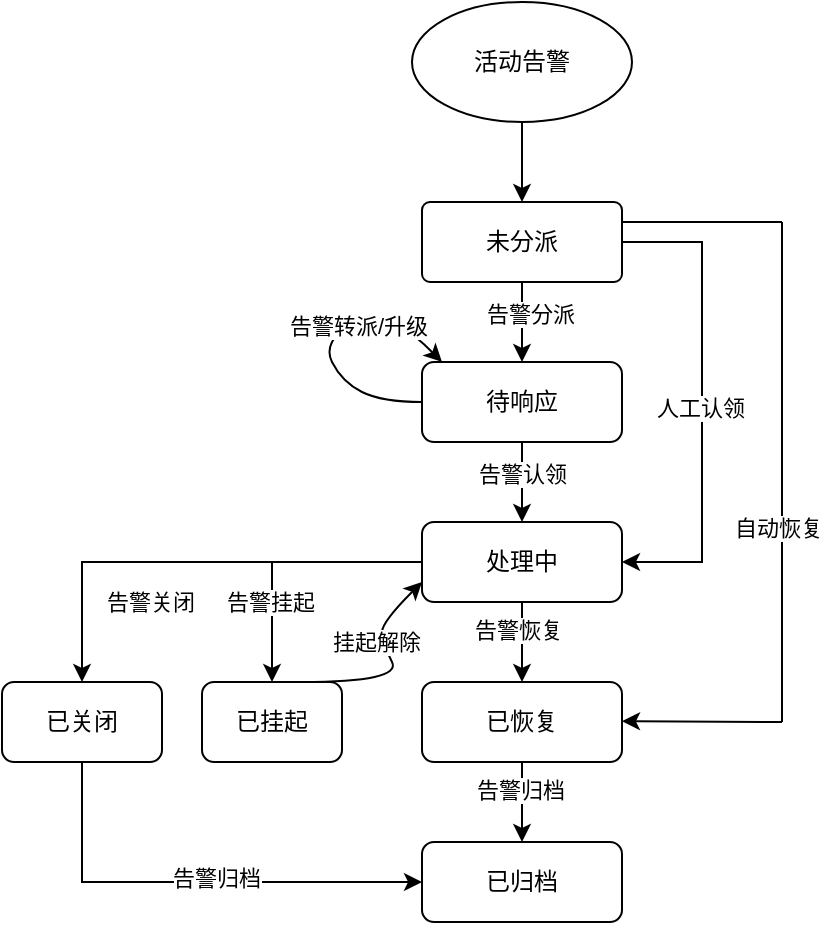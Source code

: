 <mxfile version="24.2.1" type="github">
  <diagram name="第 1 页" id="F7tv5th9oDEds87pdlls">
    <mxGraphModel dx="867" dy="505" grid="1" gridSize="10" guides="1" tooltips="1" connect="1" arrows="1" fold="1" page="1" pageScale="1" pageWidth="1169" pageHeight="1654" math="0" shadow="0">
      <root>
        <mxCell id="0" />
        <mxCell id="1" parent="0" />
        <mxCell id="p-WHjfo-FLwnzaZ-aeNB-7" value="" style="edgeStyle=orthogonalEdgeStyle;rounded=0;orthogonalLoop=1;jettySize=auto;html=1;" parent="1" source="p-WHjfo-FLwnzaZ-aeNB-1" target="p-WHjfo-FLwnzaZ-aeNB-2" edge="1">
          <mxGeometry relative="1" as="geometry" />
        </mxCell>
        <mxCell id="p-WHjfo-FLwnzaZ-aeNB-1" value="活动告警" style="ellipse;whiteSpace=wrap;html=1;" parent="1" vertex="1">
          <mxGeometry x="305" y="100" width="110" height="60" as="geometry" />
        </mxCell>
        <mxCell id="p-WHjfo-FLwnzaZ-aeNB-8" value="" style="edgeStyle=orthogonalEdgeStyle;rounded=0;orthogonalLoop=1;jettySize=auto;html=1;" parent="1" source="p-WHjfo-FLwnzaZ-aeNB-2" target="p-WHjfo-FLwnzaZ-aeNB-3" edge="1">
          <mxGeometry relative="1" as="geometry" />
        </mxCell>
        <mxCell id="p-WHjfo-FLwnzaZ-aeNB-12" value="告警分派" style="edgeLabel;html=1;align=center;verticalAlign=middle;resizable=0;points=[];" parent="p-WHjfo-FLwnzaZ-aeNB-8" vertex="1" connectable="0">
          <mxGeometry x="-0.2" y="4" relative="1" as="geometry">
            <mxPoint as="offset" />
          </mxGeometry>
        </mxCell>
        <mxCell id="p-WHjfo-FLwnzaZ-aeNB-23" style="edgeStyle=orthogonalEdgeStyle;rounded=0;orthogonalLoop=1;jettySize=auto;html=1;entryX=1;entryY=0.5;entryDx=0;entryDy=0;" parent="1" source="p-WHjfo-FLwnzaZ-aeNB-2" target="p-WHjfo-FLwnzaZ-aeNB-4" edge="1">
          <mxGeometry relative="1" as="geometry">
            <Array as="points">
              <mxPoint x="450" y="220" />
              <mxPoint x="450" y="380" />
            </Array>
          </mxGeometry>
        </mxCell>
        <mxCell id="p-WHjfo-FLwnzaZ-aeNB-24" value="人工认领" style="edgeLabel;html=1;align=center;verticalAlign=middle;resizable=0;points=[];" parent="p-WHjfo-FLwnzaZ-aeNB-23" vertex="1" connectable="0">
          <mxGeometry x="0.02" y="-1" relative="1" as="geometry">
            <mxPoint as="offset" />
          </mxGeometry>
        </mxCell>
        <mxCell id="p-WHjfo-FLwnzaZ-aeNB-2" value="未分派" style="rounded=1;whiteSpace=wrap;html=1;arcSize=10;" parent="1" vertex="1">
          <mxGeometry x="310" y="200" width="100" height="40" as="geometry" />
        </mxCell>
        <mxCell id="p-WHjfo-FLwnzaZ-aeNB-9" value="" style="edgeStyle=orthogonalEdgeStyle;rounded=0;orthogonalLoop=1;jettySize=auto;html=1;" parent="1" source="p-WHjfo-FLwnzaZ-aeNB-3" target="p-WHjfo-FLwnzaZ-aeNB-4" edge="1">
          <mxGeometry relative="1" as="geometry" />
        </mxCell>
        <mxCell id="p-WHjfo-FLwnzaZ-aeNB-13" value="告警认领" style="edgeLabel;html=1;align=center;verticalAlign=middle;resizable=0;points=[];" parent="p-WHjfo-FLwnzaZ-aeNB-9" vertex="1" connectable="0">
          <mxGeometry x="-0.2" relative="1" as="geometry">
            <mxPoint as="offset" />
          </mxGeometry>
        </mxCell>
        <mxCell id="p-WHjfo-FLwnzaZ-aeNB-3" value="待响应" style="rounded=1;whiteSpace=wrap;html=1;" parent="1" vertex="1">
          <mxGeometry x="310" y="280" width="100" height="40" as="geometry" />
        </mxCell>
        <mxCell id="p-WHjfo-FLwnzaZ-aeNB-10" value="" style="edgeStyle=orthogonalEdgeStyle;rounded=0;orthogonalLoop=1;jettySize=auto;html=1;" parent="1" source="p-WHjfo-FLwnzaZ-aeNB-4" target="p-WHjfo-FLwnzaZ-aeNB-5" edge="1">
          <mxGeometry relative="1" as="geometry" />
        </mxCell>
        <mxCell id="p-WHjfo-FLwnzaZ-aeNB-14" value="告警恢复" style="edgeLabel;html=1;align=center;verticalAlign=middle;resizable=0;points=[];" parent="p-WHjfo-FLwnzaZ-aeNB-10" vertex="1" connectable="0">
          <mxGeometry x="-0.3" y="-2" relative="1" as="geometry">
            <mxPoint as="offset" />
          </mxGeometry>
        </mxCell>
        <mxCell id="p-WHjfo-FLwnzaZ-aeNB-17" style="edgeStyle=orthogonalEdgeStyle;rounded=0;orthogonalLoop=1;jettySize=auto;html=1;" parent="1" source="p-WHjfo-FLwnzaZ-aeNB-4" target="p-WHjfo-FLwnzaZ-aeNB-16" edge="1">
          <mxGeometry relative="1" as="geometry" />
        </mxCell>
        <mxCell id="p-WHjfo-FLwnzaZ-aeNB-18" value="告警关闭" style="edgeLabel;html=1;align=center;verticalAlign=middle;resizable=0;points=[];" parent="p-WHjfo-FLwnzaZ-aeNB-17" vertex="1" connectable="0">
          <mxGeometry x="-0.2" y="-2" relative="1" as="geometry">
            <mxPoint x="-44" y="22" as="offset" />
          </mxGeometry>
        </mxCell>
        <mxCell id="p-WHjfo-FLwnzaZ-aeNB-4" value="处理中" style="rounded=1;whiteSpace=wrap;html=1;" parent="1" vertex="1">
          <mxGeometry x="310" y="360" width="100" height="40" as="geometry" />
        </mxCell>
        <mxCell id="p-WHjfo-FLwnzaZ-aeNB-11" value="" style="edgeStyle=orthogonalEdgeStyle;rounded=0;orthogonalLoop=1;jettySize=auto;html=1;" parent="1" source="p-WHjfo-FLwnzaZ-aeNB-5" target="p-WHjfo-FLwnzaZ-aeNB-6" edge="1">
          <mxGeometry relative="1" as="geometry" />
        </mxCell>
        <mxCell id="p-WHjfo-FLwnzaZ-aeNB-15" value="告警归档" style="edgeLabel;html=1;align=center;verticalAlign=middle;resizable=0;points=[];" parent="p-WHjfo-FLwnzaZ-aeNB-11" vertex="1" connectable="0">
          <mxGeometry x="-0.3" y="-1" relative="1" as="geometry">
            <mxPoint as="offset" />
          </mxGeometry>
        </mxCell>
        <mxCell id="p-WHjfo-FLwnzaZ-aeNB-5" value="已恢复" style="rounded=1;whiteSpace=wrap;html=1;" parent="1" vertex="1">
          <mxGeometry x="310" y="440" width="100" height="40" as="geometry" />
        </mxCell>
        <mxCell id="p-WHjfo-FLwnzaZ-aeNB-6" value="已归档" style="rounded=1;whiteSpace=wrap;html=1;" parent="1" vertex="1">
          <mxGeometry x="310" y="520" width="100" height="40" as="geometry" />
        </mxCell>
        <mxCell id="p-WHjfo-FLwnzaZ-aeNB-19" style="edgeStyle=orthogonalEdgeStyle;rounded=0;orthogonalLoop=1;jettySize=auto;html=1;entryX=0;entryY=0.5;entryDx=0;entryDy=0;" parent="1" source="p-WHjfo-FLwnzaZ-aeNB-16" target="p-WHjfo-FLwnzaZ-aeNB-6" edge="1">
          <mxGeometry relative="1" as="geometry">
            <Array as="points">
              <mxPoint x="140" y="540" />
            </Array>
          </mxGeometry>
        </mxCell>
        <mxCell id="p-WHjfo-FLwnzaZ-aeNB-20" value="告警归档" style="edgeLabel;html=1;align=center;verticalAlign=middle;resizable=0;points=[];" parent="p-WHjfo-FLwnzaZ-aeNB-19" vertex="1" connectable="0">
          <mxGeometry x="0.106" y="2" relative="1" as="geometry">
            <mxPoint as="offset" />
          </mxGeometry>
        </mxCell>
        <mxCell id="p-WHjfo-FLwnzaZ-aeNB-16" value="已关闭" style="rounded=1;whiteSpace=wrap;html=1;" parent="1" vertex="1">
          <mxGeometry x="100" y="440" width="80" height="40" as="geometry" />
        </mxCell>
        <mxCell id="p-WHjfo-FLwnzaZ-aeNB-21" value="" style="curved=1;endArrow=classic;html=1;rounded=0;exitX=0;exitY=0.75;exitDx=0;exitDy=0;entryX=0.1;entryY=0;entryDx=0;entryDy=0;entryPerimeter=0;" parent="1" target="p-WHjfo-FLwnzaZ-aeNB-3" edge="1">
          <mxGeometry width="50" height="50" relative="1" as="geometry">
            <mxPoint x="310" y="300" as="sourcePoint" />
            <mxPoint x="310" y="270" as="targetPoint" />
            <Array as="points">
              <mxPoint x="290" y="300" />
              <mxPoint x="270" y="290" />
              <mxPoint x="260" y="270" />
              <mxPoint x="290" y="250" />
            </Array>
          </mxGeometry>
        </mxCell>
        <mxCell id="p-WHjfo-FLwnzaZ-aeNB-22" value="告警转派/升级" style="edgeLabel;html=1;align=center;verticalAlign=middle;resizable=0;points=[];" parent="p-WHjfo-FLwnzaZ-aeNB-21" vertex="1" connectable="0">
          <mxGeometry x="0.181" y="-3" relative="1" as="geometry">
            <mxPoint as="offset" />
          </mxGeometry>
        </mxCell>
        <mxCell id="p-WHjfo-FLwnzaZ-aeNB-25" value="" style="endArrow=none;html=1;rounded=0;" parent="1" edge="1">
          <mxGeometry width="50" height="50" relative="1" as="geometry">
            <mxPoint x="410" y="210" as="sourcePoint" />
            <mxPoint x="490" y="210" as="targetPoint" />
          </mxGeometry>
        </mxCell>
        <mxCell id="p-WHjfo-FLwnzaZ-aeNB-27" value="" style="endArrow=none;html=1;rounded=0;" parent="1" edge="1">
          <mxGeometry width="50" height="50" relative="1" as="geometry">
            <mxPoint x="490" y="460" as="sourcePoint" />
            <mxPoint x="490" y="210" as="targetPoint" />
          </mxGeometry>
        </mxCell>
        <mxCell id="p-WHjfo-FLwnzaZ-aeNB-29" value="自动恢复" style="edgeLabel;html=1;align=center;verticalAlign=middle;resizable=0;points=[];" parent="p-WHjfo-FLwnzaZ-aeNB-27" vertex="1" connectable="0">
          <mxGeometry x="-0.22" y="2" relative="1" as="geometry">
            <mxPoint as="offset" />
          </mxGeometry>
        </mxCell>
        <mxCell id="p-WHjfo-FLwnzaZ-aeNB-28" value="" style="endArrow=classic;html=1;rounded=0;" parent="1" edge="1">
          <mxGeometry width="50" height="50" relative="1" as="geometry">
            <mxPoint x="490" y="460" as="sourcePoint" />
            <mxPoint x="410" y="459.63" as="targetPoint" />
          </mxGeometry>
        </mxCell>
        <mxCell id="dwZDbo0n7poDIJONrUJj-1" value="已挂起" style="rounded=1;whiteSpace=wrap;html=1;" vertex="1" parent="1">
          <mxGeometry x="200" y="440" width="70" height="40" as="geometry" />
        </mxCell>
        <mxCell id="dwZDbo0n7poDIJONrUJj-3" value="" style="endArrow=classic;html=1;rounded=0;entryX=0.5;entryY=0;entryDx=0;entryDy=0;" edge="1" parent="1" target="dwZDbo0n7poDIJONrUJj-1">
          <mxGeometry width="50" height="50" relative="1" as="geometry">
            <mxPoint x="235" y="380" as="sourcePoint" />
            <mxPoint x="264.77" y="420" as="targetPoint" />
          </mxGeometry>
        </mxCell>
        <mxCell id="dwZDbo0n7poDIJONrUJj-4" value="告警挂起" style="edgeLabel;html=1;align=center;verticalAlign=middle;resizable=0;points=[];" vertex="1" connectable="0" parent="dwZDbo0n7poDIJONrUJj-3">
          <mxGeometry x="-0.358" y="-1" relative="1" as="geometry">
            <mxPoint as="offset" />
          </mxGeometry>
        </mxCell>
        <mxCell id="dwZDbo0n7poDIJONrUJj-6" value="" style="curved=1;endArrow=classic;html=1;rounded=0;entryX=0;entryY=0.75;entryDx=0;entryDy=0;" edge="1" parent="1" target="p-WHjfo-FLwnzaZ-aeNB-4">
          <mxGeometry width="50" height="50" relative="1" as="geometry">
            <mxPoint x="250" y="440" as="sourcePoint" />
            <mxPoint x="300" y="390" as="targetPoint" />
            <Array as="points">
              <mxPoint x="300" y="440" />
              <mxPoint x="290" y="420" />
              <mxPoint x="290" y="410" />
            </Array>
          </mxGeometry>
        </mxCell>
        <mxCell id="dwZDbo0n7poDIJONrUJj-7" value="挂起解除" style="edgeLabel;html=1;align=center;verticalAlign=middle;resizable=0;points=[];" vertex="1" connectable="0" parent="dwZDbo0n7poDIJONrUJj-6">
          <mxGeometry x="-0.344" y="5" relative="1" as="geometry">
            <mxPoint y="-15" as="offset" />
          </mxGeometry>
        </mxCell>
      </root>
    </mxGraphModel>
  </diagram>
</mxfile>
